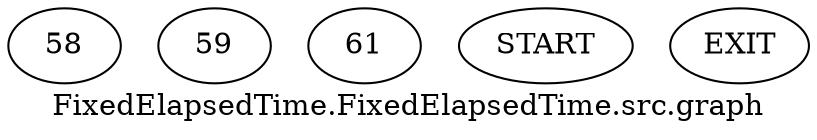 /* --------------------------------------------------- */
/* Generated by Dr. Garbage Control Flow Graph Factory */
/* http://www.drgarbage.com                            */
/* Version: 4.5.0.201508311741                         */
/* Retrieved on: 2020-01-06 19:00:17.273               */
/* --------------------------------------------------- */
digraph "FixedElapsedTime.FixedElapsedTime.src.graph" {
 graph [label="FixedElapsedTime.FixedElapsedTime.src.graph"];
 4 [label="58" ]
 5 [label="59" ]
 6 [label="61" ]
 8 [label="START" ]
 9 [label="EXIT" ]
 8  4
 4  5
 4  6
 5  9
 6  9
}
